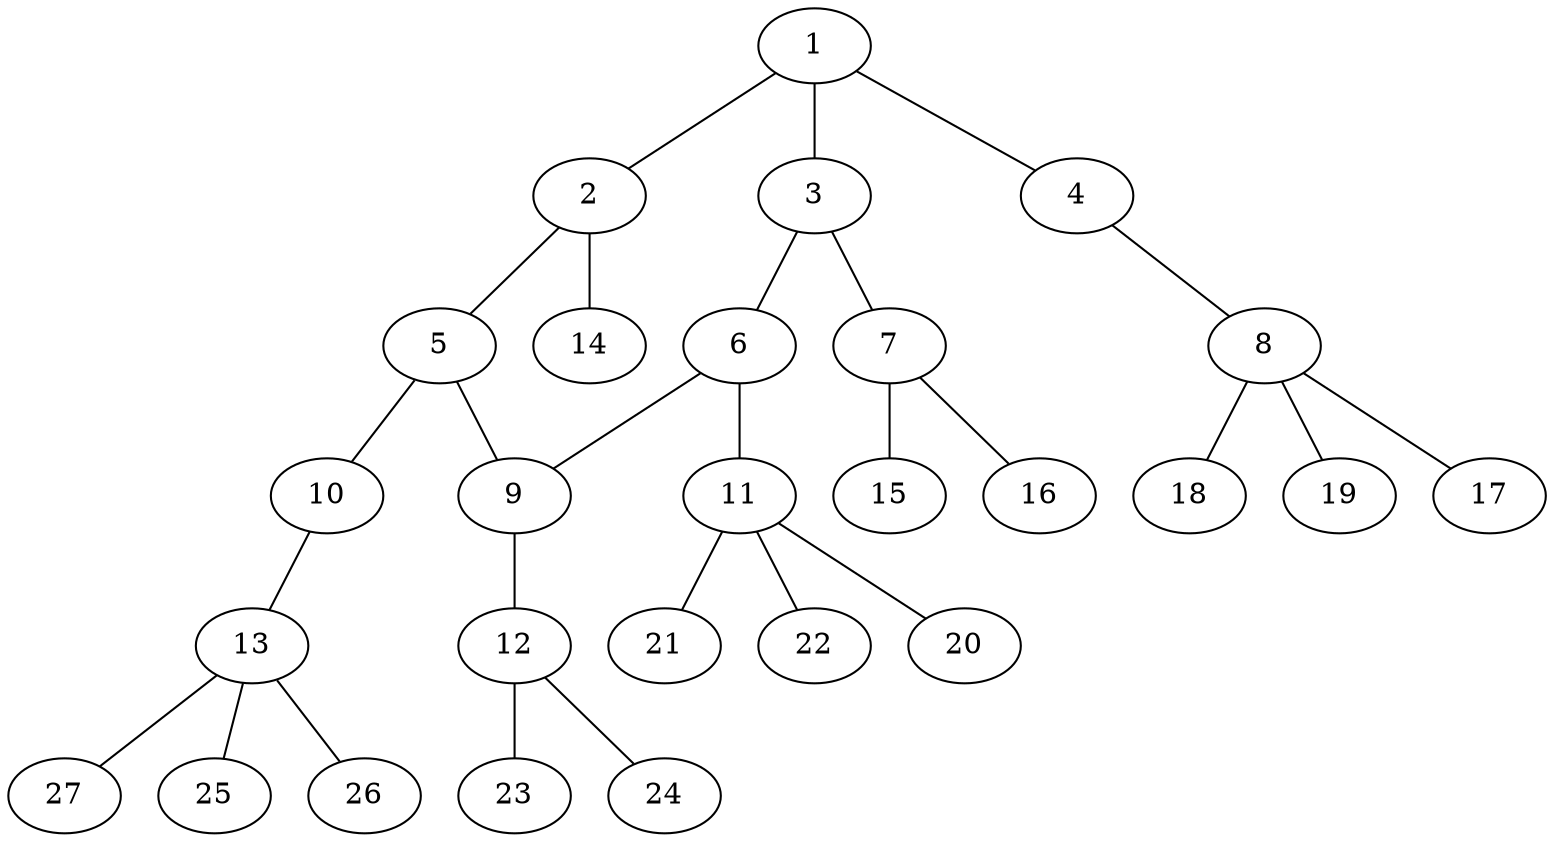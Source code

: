 graph molecule_17 {
	1	 [chem=C];
	2	 [chem=C];
	1 -- 2	 [valence=2];
	3	 [chem=C];
	1 -- 3	 [valence=1];
	4	 [chem=S];
	1 -- 4	 [valence=1];
	5	 [chem=C];
	2 -- 5	 [valence=1];
	14	 [chem=H];
	2 -- 14	 [valence=1];
	6	 [chem=C];
	3 -- 6	 [valence=2];
	7	 [chem=N];
	3 -- 7	 [valence=1];
	8	 [chem=C];
	4 -- 8	 [valence=1];
	9	 [chem=C];
	5 -- 9	 [valence=2];
	10	 [chem=S];
	5 -- 10	 [valence=1];
	6 -- 9	 [valence=1];
	11	 [chem=C];
	6 -- 11	 [valence=1];
	15	 [chem=H];
	7 -- 15	 [valence=1];
	16	 [chem=H];
	7 -- 16	 [valence=1];
	17	 [chem=H];
	8 -- 17	 [valence=1];
	18	 [chem=H];
	8 -- 18	 [valence=1];
	19	 [chem=H];
	8 -- 19	 [valence=1];
	12	 [chem=N];
	9 -- 12	 [valence=1];
	13	 [chem=C];
	10 -- 13	 [valence=1];
	20	 [chem=H];
	11 -- 20	 [valence=1];
	21	 [chem=H];
	11 -- 21	 [valence=1];
	22	 [chem=H];
	11 -- 22	 [valence=1];
	23	 [chem=H];
	12 -- 23	 [valence=1];
	24	 [chem=H];
	12 -- 24	 [valence=1];
	25	 [chem=H];
	13 -- 25	 [valence=1];
	26	 [chem=H];
	13 -- 26	 [valence=1];
	27	 [chem=H];
	13 -- 27	 [valence=1];
}
